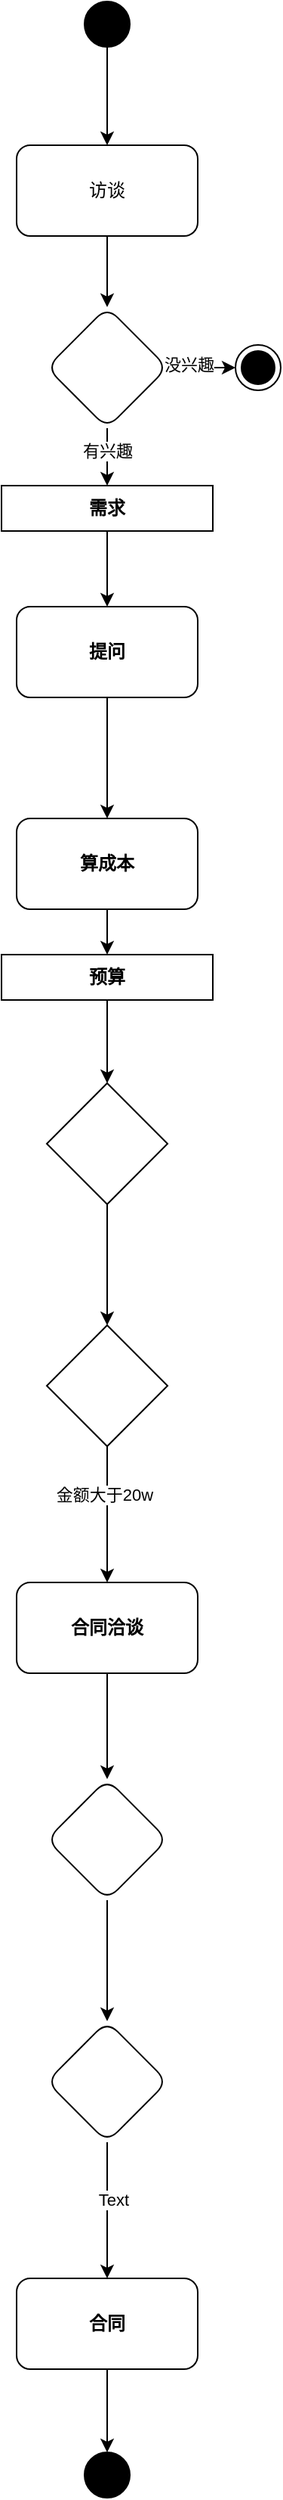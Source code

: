 <mxfile version="28.2.5">
  <diagram name="第 1 页" id="jydDzEKxTK3fhblVbgO5">
    <mxGraphModel dx="1163" dy="643" grid="1" gridSize="10" guides="1" tooltips="1" connect="1" arrows="1" fold="1" page="1" pageScale="1" pageWidth="1200" pageHeight="1600" math="0" shadow="0">
      <root>
        <mxCell id="0" />
        <mxCell id="1" parent="0" />
        <mxCell id="uLZXbfQ6GJuZrOZhjSxK-10" value="" style="edgeStyle=orthogonalEdgeStyle;rounded=0;orthogonalLoop=1;jettySize=auto;html=1;fontSize=12;movable=1;resizable=1;rotatable=1;deletable=1;editable=1;locked=0;connectable=1;" edge="1" parent="1" source="uLZXbfQ6GJuZrOZhjSxK-3" target="uLZXbfQ6GJuZrOZhjSxK-9">
          <mxGeometry relative="1" as="geometry" />
        </mxCell>
        <mxCell id="uLZXbfQ6GJuZrOZhjSxK-3" value="" style="ellipse;fillColor=strokeColor;html=1;fontSize=12;movable=1;resizable=1;rotatable=1;deletable=1;editable=1;locked=0;connectable=1;direction=west;flipV=0;flipH=1;" vertex="1" parent="1">
          <mxGeometry x="80" y="50" width="30" height="30" as="geometry" />
        </mxCell>
        <mxCell id="uLZXbfQ6GJuZrOZhjSxK-12" value="" style="edgeStyle=orthogonalEdgeStyle;rounded=0;orthogonalLoop=1;jettySize=auto;html=1;fontSize=12;movable=1;resizable=1;rotatable=1;deletable=1;editable=1;locked=0;connectable=1;" edge="1" parent="1" source="uLZXbfQ6GJuZrOZhjSxK-9" target="uLZXbfQ6GJuZrOZhjSxK-11">
          <mxGeometry relative="1" as="geometry" />
        </mxCell>
        <mxCell id="uLZXbfQ6GJuZrOZhjSxK-9" value="访谈" style="rounded=1;whiteSpace=wrap;html=1;fillColor=default;fontSize=12;movable=1;resizable=1;rotatable=1;deletable=1;editable=1;locked=0;connectable=1;direction=west;flipV=0;flipH=1;" vertex="1" parent="1">
          <mxGeometry x="35" y="145" width="120" height="60" as="geometry" />
        </mxCell>
        <mxCell id="uLZXbfQ6GJuZrOZhjSxK-16" style="edgeStyle=orthogonalEdgeStyle;rounded=0;orthogonalLoop=1;jettySize=auto;html=1;exitX=0;exitY=0.5;exitDx=0;exitDy=0;entryX=0;entryY=0.5;entryDx=0;entryDy=0;" edge="1" parent="1" source="uLZXbfQ6GJuZrOZhjSxK-11" target="uLZXbfQ6GJuZrOZhjSxK-17">
          <mxGeometry relative="1" as="geometry">
            <mxPoint x="200" y="292" as="targetPoint" />
          </mxGeometry>
        </mxCell>
        <mxCell id="uLZXbfQ6GJuZrOZhjSxK-19" value="没兴趣" style="edgeLabel;html=1;align=center;verticalAlign=middle;resizable=0;points=[];" vertex="1" connectable="0" parent="uLZXbfQ6GJuZrOZhjSxK-16">
          <mxGeometry x="-0.371" y="2" relative="1" as="geometry">
            <mxPoint as="offset" />
          </mxGeometry>
        </mxCell>
        <mxCell id="uLZXbfQ6GJuZrOZhjSxK-30" value="" style="edgeStyle=orthogonalEdgeStyle;rounded=0;orthogonalLoop=1;jettySize=auto;html=1;" edge="1" parent="1" source="uLZXbfQ6GJuZrOZhjSxK-11" target="uLZXbfQ6GJuZrOZhjSxK-29">
          <mxGeometry relative="1" as="geometry" />
        </mxCell>
        <mxCell id="uLZXbfQ6GJuZrOZhjSxK-33" value="有兴趣" style="edgeLabel;html=1;align=center;verticalAlign=middle;resizable=0;points=[];" vertex="1" connectable="0" parent="uLZXbfQ6GJuZrOZhjSxK-30">
          <mxGeometry x="-0.286" relative="1" as="geometry">
            <mxPoint as="offset" />
          </mxGeometry>
        </mxCell>
        <mxCell id="uLZXbfQ6GJuZrOZhjSxK-11" value="" style="rhombus;whiteSpace=wrap;html=1;fillColor=default;rounded=1;fontSize=12;movable=1;resizable=1;rotatable=1;deletable=1;editable=1;locked=0;connectable=1;direction=west;flipV=0;flipH=1;" vertex="1" parent="1">
          <mxGeometry x="55" y="252" width="80" height="80" as="geometry" />
        </mxCell>
        <mxCell id="uLZXbfQ6GJuZrOZhjSxK-17" value="" style="ellipse;html=1;shape=endState;fillColor=strokeColor;" vertex="1" parent="1">
          <mxGeometry x="180" y="277" width="30" height="30" as="geometry" />
        </mxCell>
        <mxCell id="uLZXbfQ6GJuZrOZhjSxK-32" value="" style="edgeStyle=orthogonalEdgeStyle;rounded=0;orthogonalLoop=1;jettySize=auto;html=1;" edge="1" parent="1" source="uLZXbfQ6GJuZrOZhjSxK-29" target="uLZXbfQ6GJuZrOZhjSxK-31">
          <mxGeometry relative="1" as="geometry" />
        </mxCell>
        <mxCell id="uLZXbfQ6GJuZrOZhjSxK-29" value="需求" style="fontStyle=1;whiteSpace=wrap;html=1;" vertex="1" parent="1">
          <mxGeometry x="25" y="370" width="140" height="30" as="geometry" />
        </mxCell>
        <mxCell id="uLZXbfQ6GJuZrOZhjSxK-35" value="" style="edgeStyle=orthogonalEdgeStyle;rounded=0;orthogonalLoop=1;jettySize=auto;html=1;" edge="1" parent="1" source="uLZXbfQ6GJuZrOZhjSxK-31" target="uLZXbfQ6GJuZrOZhjSxK-34">
          <mxGeometry relative="1" as="geometry" />
        </mxCell>
        <mxCell id="uLZXbfQ6GJuZrOZhjSxK-31" value="提问" style="rounded=1;whiteSpace=wrap;html=1;fontStyle=1;" vertex="1" parent="1">
          <mxGeometry x="35" y="450" width="120" height="60" as="geometry" />
        </mxCell>
        <mxCell id="uLZXbfQ6GJuZrOZhjSxK-37" value="" style="edgeStyle=orthogonalEdgeStyle;rounded=0;orthogonalLoop=1;jettySize=auto;html=1;" edge="1" parent="1" source="uLZXbfQ6GJuZrOZhjSxK-34" target="uLZXbfQ6GJuZrOZhjSxK-36">
          <mxGeometry relative="1" as="geometry" />
        </mxCell>
        <mxCell id="uLZXbfQ6GJuZrOZhjSxK-34" value="算成本" style="rounded=1;whiteSpace=wrap;html=1;fontStyle=1;" vertex="1" parent="1">
          <mxGeometry x="35" y="590" width="120" height="60" as="geometry" />
        </mxCell>
        <mxCell id="uLZXbfQ6GJuZrOZhjSxK-39" value="" style="edgeStyle=orthogonalEdgeStyle;rounded=0;orthogonalLoop=1;jettySize=auto;html=1;" edge="1" parent="1" source="uLZXbfQ6GJuZrOZhjSxK-36" target="uLZXbfQ6GJuZrOZhjSxK-38">
          <mxGeometry relative="1" as="geometry" />
        </mxCell>
        <mxCell id="uLZXbfQ6GJuZrOZhjSxK-36" value="预算" style="fontStyle=1;whiteSpace=wrap;html=1;" vertex="1" parent="1">
          <mxGeometry x="25" y="680" width="140" height="30" as="geometry" />
        </mxCell>
        <mxCell id="uLZXbfQ6GJuZrOZhjSxK-41" value="" style="edgeStyle=orthogonalEdgeStyle;rounded=0;orthogonalLoop=1;jettySize=auto;html=1;" edge="1" parent="1" source="uLZXbfQ6GJuZrOZhjSxK-38" target="uLZXbfQ6GJuZrOZhjSxK-40">
          <mxGeometry relative="1" as="geometry" />
        </mxCell>
        <mxCell id="uLZXbfQ6GJuZrOZhjSxK-38" value="" style="rhombus;whiteSpace=wrap;html=1;fontStyle=1;" vertex="1" parent="1">
          <mxGeometry x="55" y="765" width="80" height="80" as="geometry" />
        </mxCell>
        <mxCell id="uLZXbfQ6GJuZrOZhjSxK-43" value="" style="edgeStyle=orthogonalEdgeStyle;rounded=0;orthogonalLoop=1;jettySize=auto;html=1;" edge="1" parent="1" source="uLZXbfQ6GJuZrOZhjSxK-40" target="uLZXbfQ6GJuZrOZhjSxK-42">
          <mxGeometry relative="1" as="geometry" />
        </mxCell>
        <mxCell id="uLZXbfQ6GJuZrOZhjSxK-44" value="金额大于20w" style="edgeLabel;html=1;align=center;verticalAlign=middle;resizable=0;points=[];" vertex="1" connectable="0" parent="uLZXbfQ6GJuZrOZhjSxK-43">
          <mxGeometry x="-0.289" y="-2" relative="1" as="geometry">
            <mxPoint as="offset" />
          </mxGeometry>
        </mxCell>
        <mxCell id="uLZXbfQ6GJuZrOZhjSxK-40" value="" style="rhombus;whiteSpace=wrap;html=1;fontStyle=1;" vertex="1" parent="1">
          <mxGeometry x="55" y="925" width="80" height="80" as="geometry" />
        </mxCell>
        <mxCell id="uLZXbfQ6GJuZrOZhjSxK-46" value="" style="edgeStyle=orthogonalEdgeStyle;rounded=0;orthogonalLoop=1;jettySize=auto;html=1;" edge="1" parent="1" source="uLZXbfQ6GJuZrOZhjSxK-42" target="uLZXbfQ6GJuZrOZhjSxK-45">
          <mxGeometry relative="1" as="geometry" />
        </mxCell>
        <mxCell id="uLZXbfQ6GJuZrOZhjSxK-42" value="合同洽谈" style="rounded=1;whiteSpace=wrap;html=1;fontStyle=1;" vertex="1" parent="1">
          <mxGeometry x="35" y="1095" width="120" height="60" as="geometry" />
        </mxCell>
        <mxCell id="uLZXbfQ6GJuZrOZhjSxK-48" value="" style="edgeStyle=orthogonalEdgeStyle;rounded=0;orthogonalLoop=1;jettySize=auto;html=1;" edge="1" parent="1" source="uLZXbfQ6GJuZrOZhjSxK-45" target="uLZXbfQ6GJuZrOZhjSxK-47">
          <mxGeometry relative="1" as="geometry" />
        </mxCell>
        <mxCell id="uLZXbfQ6GJuZrOZhjSxK-45" value="" style="rhombus;whiteSpace=wrap;html=1;rounded=1;fontStyle=1;" vertex="1" parent="1">
          <mxGeometry x="55" y="1225" width="80" height="80" as="geometry" />
        </mxCell>
        <mxCell id="uLZXbfQ6GJuZrOZhjSxK-50" value="" style="edgeStyle=orthogonalEdgeStyle;rounded=0;orthogonalLoop=1;jettySize=auto;html=1;" edge="1" parent="1" source="uLZXbfQ6GJuZrOZhjSxK-47" target="uLZXbfQ6GJuZrOZhjSxK-49">
          <mxGeometry relative="1" as="geometry" />
        </mxCell>
        <mxCell id="uLZXbfQ6GJuZrOZhjSxK-55" value="Text" style="edgeLabel;html=1;align=center;verticalAlign=middle;resizable=0;points=[];" vertex="1" connectable="0" parent="uLZXbfQ6GJuZrOZhjSxK-50">
          <mxGeometry x="-0.152" y="4" relative="1" as="geometry">
            <mxPoint as="offset" />
          </mxGeometry>
        </mxCell>
        <mxCell id="uLZXbfQ6GJuZrOZhjSxK-47" value="" style="rhombus;whiteSpace=wrap;html=1;rounded=1;fontStyle=1;" vertex="1" parent="1">
          <mxGeometry x="55" y="1385" width="80" height="80" as="geometry" />
        </mxCell>
        <mxCell id="uLZXbfQ6GJuZrOZhjSxK-54" value="" style="edgeStyle=orthogonalEdgeStyle;rounded=0;orthogonalLoop=1;jettySize=auto;html=1;" edge="1" parent="1" source="uLZXbfQ6GJuZrOZhjSxK-49" target="uLZXbfQ6GJuZrOZhjSxK-53">
          <mxGeometry relative="1" as="geometry" />
        </mxCell>
        <mxCell id="uLZXbfQ6GJuZrOZhjSxK-49" value="合同" style="rounded=1;whiteSpace=wrap;html=1;fontStyle=1;" vertex="1" parent="1">
          <mxGeometry x="35" y="1555" width="120" height="60" as="geometry" />
        </mxCell>
        <mxCell id="uLZXbfQ6GJuZrOZhjSxK-53" value="" style="ellipse;fillColor=strokeColor;html=1;" vertex="1" parent="1">
          <mxGeometry x="80" y="1670" width="30" height="30" as="geometry" />
        </mxCell>
      </root>
    </mxGraphModel>
  </diagram>
</mxfile>
